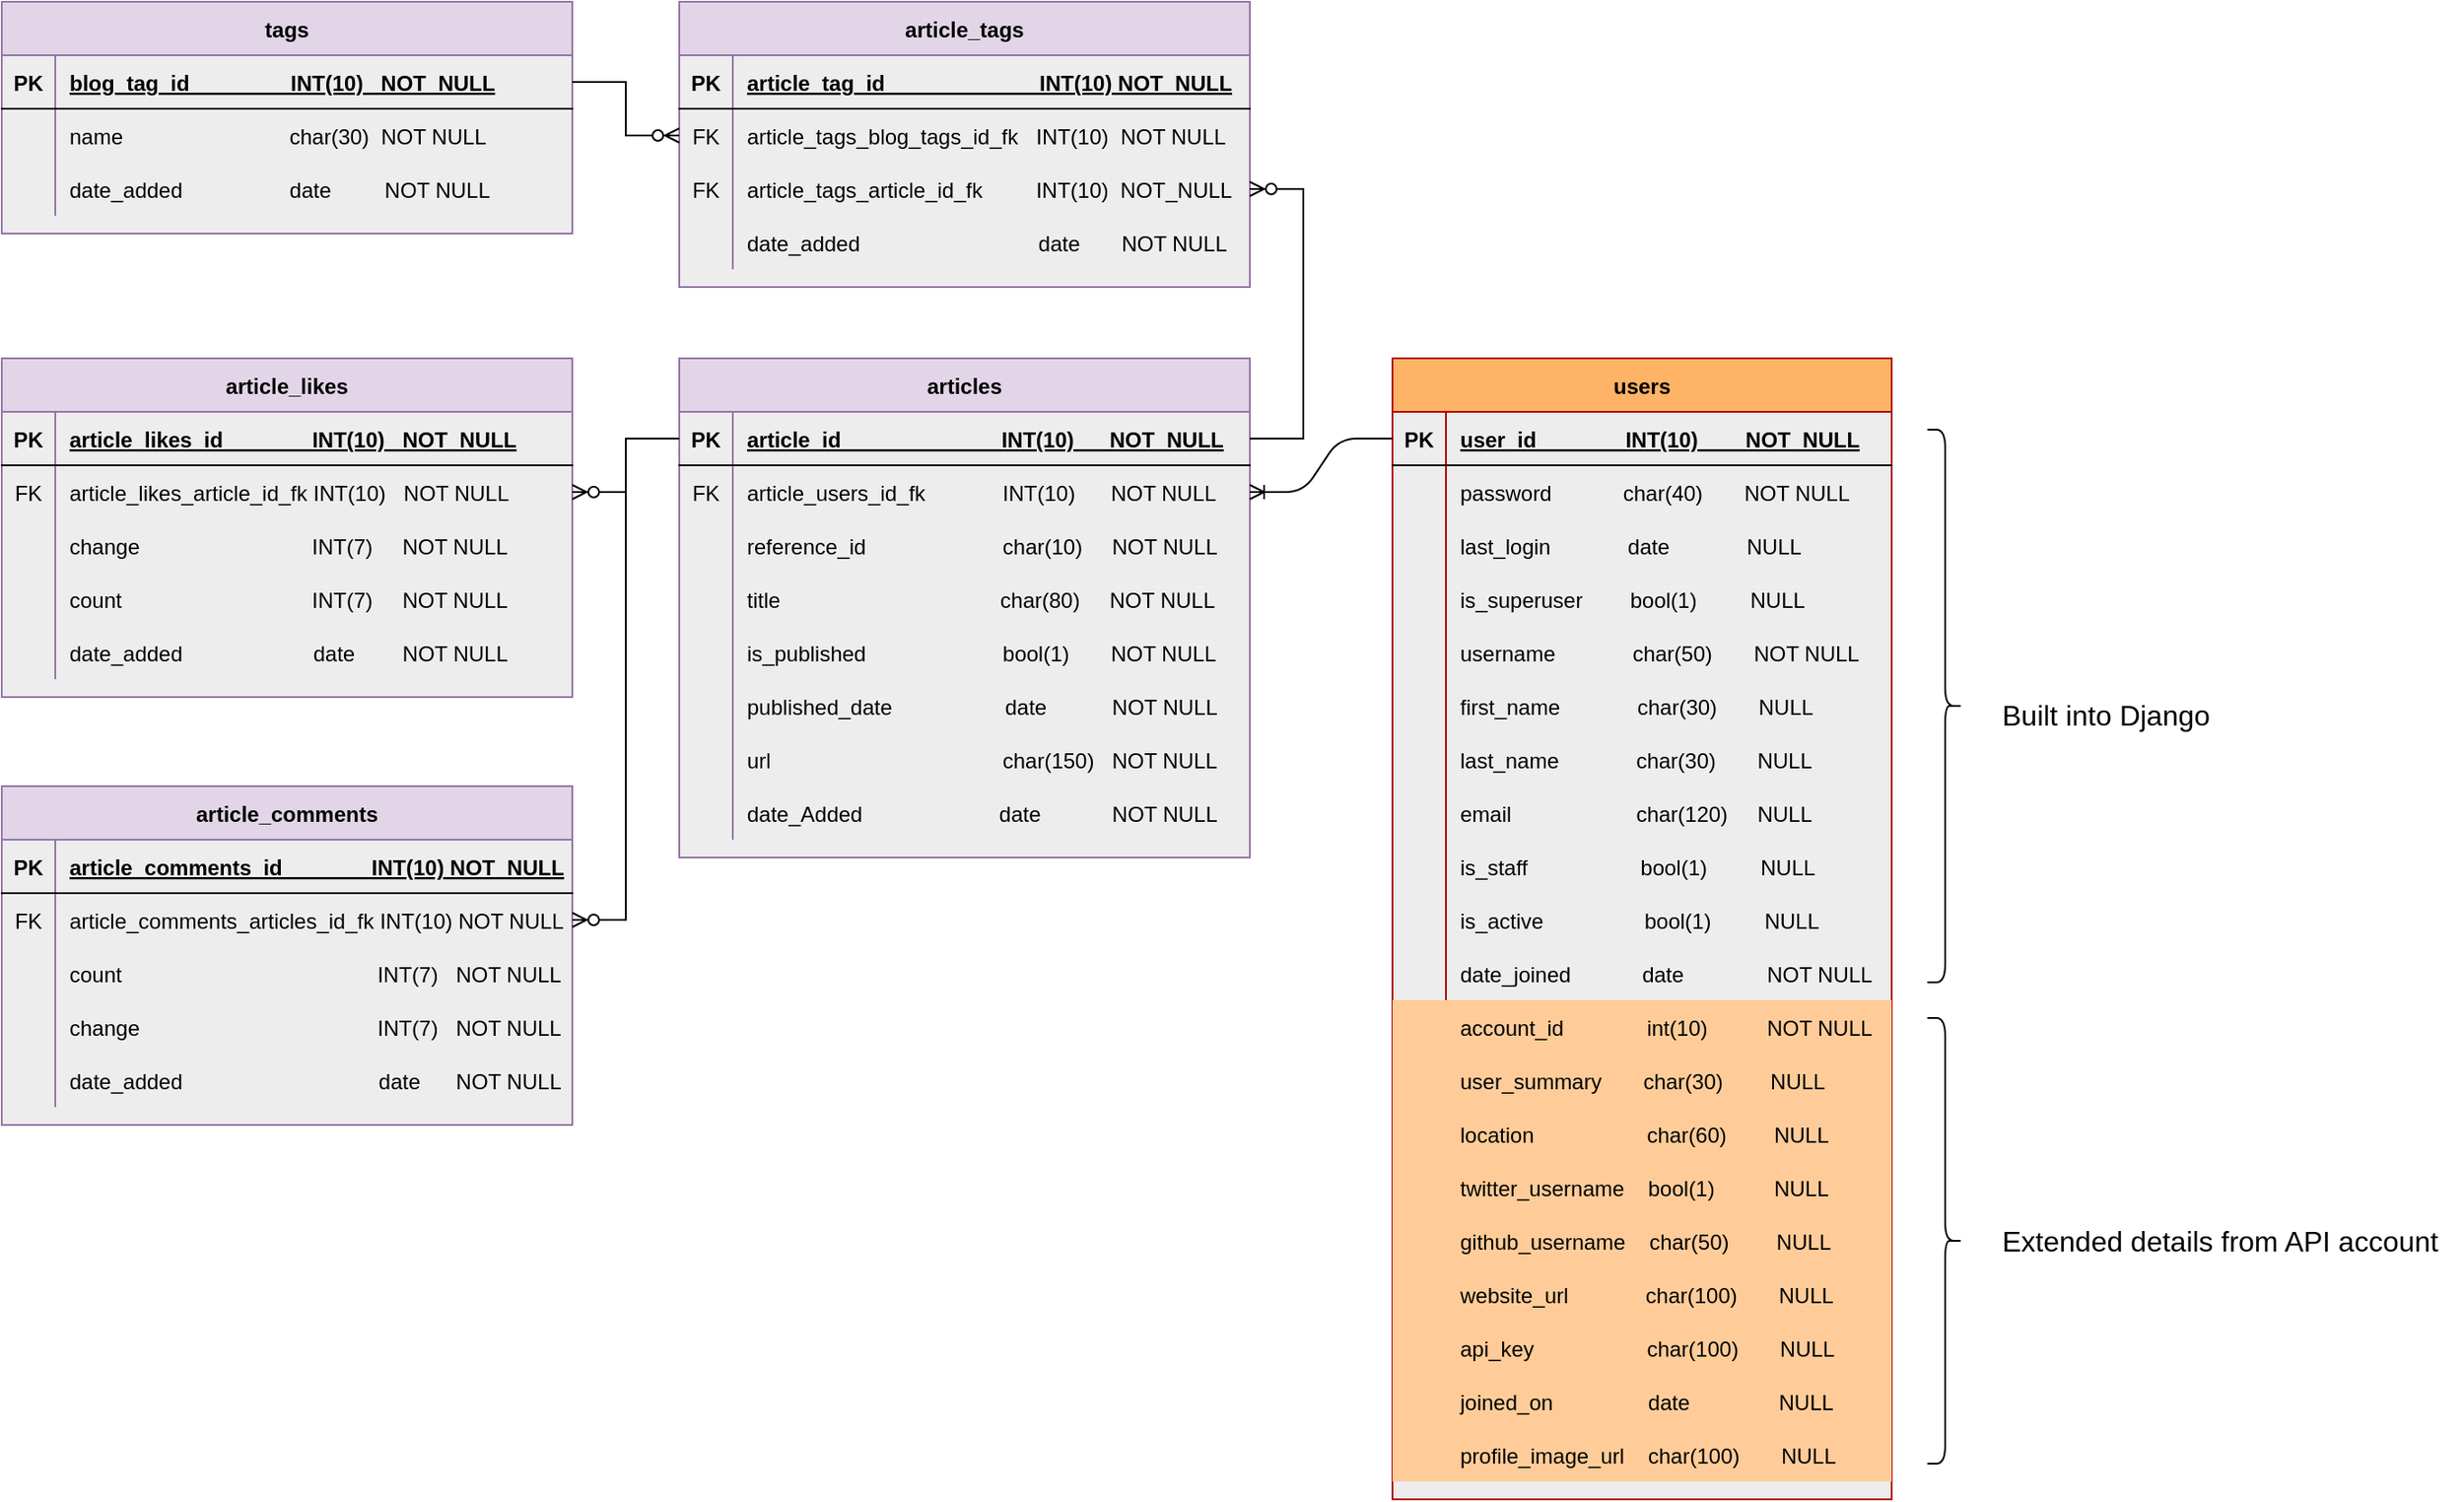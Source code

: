 <mxfile>
    <diagram id="R2lEEEUBdFMjLlhIrx00" name="Page-1">
        <mxGraphModel dx="865" dy="925" grid="1" gridSize="10" guides="1" tooltips="1" connect="1" arrows="1" fold="1" page="1" pageScale="1" pageWidth="1654" pageHeight="1169" math="0" shadow="0" extFonts="Permanent Marker^https://fonts.googleapis.com/css?family=Permanent+Marker">
            <root>
                <mxCell id="0"/>
                <mxCell id="1" parent="0"/>
                <mxCell id="Ue4qwnbdkl6kaEeWjxki-61" value="articles" style="shape=table;startSize=30;container=1;collapsible=1;childLayout=tableLayout;fixedRows=1;rowLines=0;fontStyle=1;align=center;resizeLast=1;fillColor=#e1d5e7;strokeColor=#9673a6;swimlaneFillColor=#EDEDED;fontColor=#000000;" parent="1" vertex="1">
                    <mxGeometry x="520" y="440" width="320" height="280" as="geometry"/>
                </mxCell>
                <mxCell id="Ue4qwnbdkl6kaEeWjxki-62" value="" style="shape=partialRectangle;collapsible=0;dropTarget=0;pointerEvents=0;fillColor=none;points=[[0,0.5],[1,0.5]];portConstraint=eastwest;top=0;left=0;right=0;bottom=1;fontColor=#000000;" parent="Ue4qwnbdkl6kaEeWjxki-61" vertex="1">
                    <mxGeometry y="30" width="320" height="30" as="geometry"/>
                </mxCell>
                <mxCell id="Ue4qwnbdkl6kaEeWjxki-63" value="PK" style="shape=partialRectangle;overflow=hidden;connectable=0;fillColor=none;top=0;left=0;bottom=0;right=0;fontStyle=1;fontColor=#000000;" parent="Ue4qwnbdkl6kaEeWjxki-62" vertex="1">
                    <mxGeometry width="30" height="30" as="geometry">
                        <mxRectangle width="30" height="30" as="alternateBounds"/>
                    </mxGeometry>
                </mxCell>
                <mxCell id="Ue4qwnbdkl6kaEeWjxki-64" value="article_id                           INT(10)      NOT_NULL" style="shape=partialRectangle;overflow=hidden;connectable=0;fillColor=none;top=0;left=0;bottom=0;right=0;align=left;spacingLeft=6;fontStyle=5;fontColor=#000000;" parent="Ue4qwnbdkl6kaEeWjxki-62" vertex="1">
                    <mxGeometry x="30" width="290" height="30" as="geometry">
                        <mxRectangle width="290" height="30" as="alternateBounds"/>
                    </mxGeometry>
                </mxCell>
                <mxCell id="Ue4qwnbdkl6kaEeWjxki-101" value="" style="shape=tableRow;horizontal=0;startSize=0;swimlaneHead=0;swimlaneBody=0;fillColor=none;collapsible=0;dropTarget=0;points=[[0,0.5],[1,0.5]];portConstraint=eastwest;top=0;left=0;right=0;bottom=0;fontColor=#000000;" parent="Ue4qwnbdkl6kaEeWjxki-61" vertex="1">
                    <mxGeometry y="60" width="320" height="30" as="geometry"/>
                </mxCell>
                <mxCell id="Ue4qwnbdkl6kaEeWjxki-102" value="FK" style="shape=partialRectangle;connectable=0;fillColor=none;top=0;left=0;bottom=0;right=0;editable=1;overflow=hidden;fontColor=#000000;" parent="Ue4qwnbdkl6kaEeWjxki-101" vertex="1">
                    <mxGeometry width="30" height="30" as="geometry">
                        <mxRectangle width="30" height="30" as="alternateBounds"/>
                    </mxGeometry>
                </mxCell>
                <mxCell id="Ue4qwnbdkl6kaEeWjxki-103" value="article_users_id_fk             INT(10)      NOT NULL" style="shape=partialRectangle;connectable=0;fillColor=none;top=0;left=0;bottom=0;right=0;align=left;spacingLeft=6;overflow=hidden;fontColor=#000000;" parent="Ue4qwnbdkl6kaEeWjxki-101" vertex="1">
                    <mxGeometry x="30" width="290" height="30" as="geometry">
                        <mxRectangle width="290" height="30" as="alternateBounds"/>
                    </mxGeometry>
                </mxCell>
                <mxCell id="Ue4qwnbdkl6kaEeWjxki-68" value="" style="shape=tableRow;horizontal=0;startSize=0;swimlaneHead=0;swimlaneBody=0;fillColor=none;collapsible=0;dropTarget=0;points=[[0,0.5],[1,0.5]];portConstraint=eastwest;top=0;left=0;right=0;bottom=0;fontColor=#000000;" parent="Ue4qwnbdkl6kaEeWjxki-61" vertex="1">
                    <mxGeometry y="90" width="320" height="30" as="geometry"/>
                </mxCell>
                <mxCell id="Ue4qwnbdkl6kaEeWjxki-69" value="" style="shape=partialRectangle;connectable=0;fillColor=none;top=0;left=0;bottom=0;right=0;fontStyle=0;overflow=hidden;fontColor=#000000;" parent="Ue4qwnbdkl6kaEeWjxki-68" vertex="1">
                    <mxGeometry width="30" height="30" as="geometry">
                        <mxRectangle width="30" height="30" as="alternateBounds"/>
                    </mxGeometry>
                </mxCell>
                <mxCell id="Ue4qwnbdkl6kaEeWjxki-70" value="reference_id                       char(10)     NOT NULL" style="shape=partialRectangle;connectable=0;fillColor=none;top=0;left=0;bottom=0;right=0;align=left;spacingLeft=6;fontStyle=0;overflow=hidden;fontColor=#000000;" parent="Ue4qwnbdkl6kaEeWjxki-68" vertex="1">
                    <mxGeometry x="30" width="290" height="30" as="geometry">
                        <mxRectangle width="290" height="30" as="alternateBounds"/>
                    </mxGeometry>
                </mxCell>
                <mxCell id="Ue4qwnbdkl6kaEeWjxki-71" value="" style="shape=tableRow;horizontal=0;startSize=0;swimlaneHead=0;swimlaneBody=0;fillColor=none;collapsible=0;dropTarget=0;points=[[0,0.5],[1,0.5]];portConstraint=eastwest;top=0;left=0;right=0;bottom=0;fontColor=#000000;" parent="Ue4qwnbdkl6kaEeWjxki-61" vertex="1">
                    <mxGeometry y="120" width="320" height="30" as="geometry"/>
                </mxCell>
                <mxCell id="Ue4qwnbdkl6kaEeWjxki-72" value="" style="shape=partialRectangle;connectable=0;fillColor=none;top=0;left=0;bottom=0;right=0;editable=1;overflow=hidden;fontColor=#000000;" parent="Ue4qwnbdkl6kaEeWjxki-71" vertex="1">
                    <mxGeometry width="30" height="30" as="geometry">
                        <mxRectangle width="30" height="30" as="alternateBounds"/>
                    </mxGeometry>
                </mxCell>
                <mxCell id="Ue4qwnbdkl6kaEeWjxki-73" value="title                                     char(80)     NOT NULL" style="shape=partialRectangle;connectable=0;fillColor=none;top=0;left=0;bottom=0;right=0;align=left;spacingLeft=6;overflow=hidden;fontColor=#000000;" parent="Ue4qwnbdkl6kaEeWjxki-71" vertex="1">
                    <mxGeometry x="30" width="290" height="30" as="geometry">
                        <mxRectangle width="290" height="30" as="alternateBounds"/>
                    </mxGeometry>
                </mxCell>
                <mxCell id="Ue4qwnbdkl6kaEeWjxki-74" value="" style="shape=tableRow;horizontal=0;startSize=0;swimlaneHead=0;swimlaneBody=0;fillColor=none;collapsible=0;dropTarget=0;points=[[0,0.5],[1,0.5]];portConstraint=eastwest;top=0;left=0;right=0;bottom=0;fontColor=#000000;" parent="Ue4qwnbdkl6kaEeWjxki-61" vertex="1">
                    <mxGeometry y="150" width="320" height="30" as="geometry"/>
                </mxCell>
                <mxCell id="Ue4qwnbdkl6kaEeWjxki-75" value="" style="shape=partialRectangle;connectable=0;fillColor=none;top=0;left=0;bottom=0;right=0;editable=1;overflow=hidden;fontColor=#000000;" parent="Ue4qwnbdkl6kaEeWjxki-74" vertex="1">
                    <mxGeometry width="30" height="30" as="geometry">
                        <mxRectangle width="30" height="30" as="alternateBounds"/>
                    </mxGeometry>
                </mxCell>
                <mxCell id="Ue4qwnbdkl6kaEeWjxki-76" value="is_published                       bool(1)       NOT NULL" style="shape=partialRectangle;connectable=0;fillColor=none;top=0;left=0;bottom=0;right=0;align=left;spacingLeft=6;overflow=hidden;fontColor=#000000;" parent="Ue4qwnbdkl6kaEeWjxki-74" vertex="1">
                    <mxGeometry x="30" width="290" height="30" as="geometry">
                        <mxRectangle width="290" height="30" as="alternateBounds"/>
                    </mxGeometry>
                </mxCell>
                <mxCell id="Ue4qwnbdkl6kaEeWjxki-77" value="" style="shape=tableRow;horizontal=0;startSize=0;swimlaneHead=0;swimlaneBody=0;fillColor=none;collapsible=0;dropTarget=0;points=[[0,0.5],[1,0.5]];portConstraint=eastwest;top=0;left=0;right=0;bottom=0;fontColor=#000000;" parent="Ue4qwnbdkl6kaEeWjxki-61" vertex="1">
                    <mxGeometry y="180" width="320" height="30" as="geometry"/>
                </mxCell>
                <mxCell id="Ue4qwnbdkl6kaEeWjxki-78" value="" style="shape=partialRectangle;connectable=0;fillColor=none;top=0;left=0;bottom=0;right=0;editable=1;overflow=hidden;fontColor=#000000;" parent="Ue4qwnbdkl6kaEeWjxki-77" vertex="1">
                    <mxGeometry width="30" height="30" as="geometry">
                        <mxRectangle width="30" height="30" as="alternateBounds"/>
                    </mxGeometry>
                </mxCell>
                <mxCell id="Ue4qwnbdkl6kaEeWjxki-79" value="published_date                   date           NOT NULL" style="shape=partialRectangle;connectable=0;fillColor=none;top=0;left=0;bottom=0;right=0;align=left;spacingLeft=6;overflow=hidden;fontColor=#000000;" parent="Ue4qwnbdkl6kaEeWjxki-77" vertex="1">
                    <mxGeometry x="30" width="290" height="30" as="geometry">
                        <mxRectangle width="290" height="30" as="alternateBounds"/>
                    </mxGeometry>
                </mxCell>
                <mxCell id="Ue4qwnbdkl6kaEeWjxki-80" value="" style="shape=tableRow;horizontal=0;startSize=0;swimlaneHead=0;swimlaneBody=0;fillColor=none;collapsible=0;dropTarget=0;points=[[0,0.5],[1,0.5]];portConstraint=eastwest;top=0;left=0;right=0;bottom=0;fontColor=#000000;" parent="Ue4qwnbdkl6kaEeWjxki-61" vertex="1">
                    <mxGeometry y="210" width="320" height="30" as="geometry"/>
                </mxCell>
                <mxCell id="Ue4qwnbdkl6kaEeWjxki-81" value="" style="shape=partialRectangle;connectable=0;fillColor=none;top=0;left=0;bottom=0;right=0;editable=1;overflow=hidden;fontColor=#000000;" parent="Ue4qwnbdkl6kaEeWjxki-80" vertex="1">
                    <mxGeometry width="30" height="30" as="geometry">
                        <mxRectangle width="30" height="30" as="alternateBounds"/>
                    </mxGeometry>
                </mxCell>
                <mxCell id="Ue4qwnbdkl6kaEeWjxki-82" value="url                                       char(150)   NOT NULL" style="shape=partialRectangle;connectable=0;fillColor=none;top=0;left=0;bottom=0;right=0;align=left;spacingLeft=6;overflow=hidden;fontColor=#000000;" parent="Ue4qwnbdkl6kaEeWjxki-80" vertex="1">
                    <mxGeometry x="30" width="290" height="30" as="geometry">
                        <mxRectangle width="290" height="30" as="alternateBounds"/>
                    </mxGeometry>
                </mxCell>
                <mxCell id="Ue4qwnbdkl6kaEeWjxki-98" value="" style="shape=tableRow;horizontal=0;startSize=0;swimlaneHead=0;swimlaneBody=0;fillColor=none;collapsible=0;dropTarget=0;points=[[0,0.5],[1,0.5]];portConstraint=eastwest;top=0;left=0;right=0;bottom=0;fontColor=#000000;" parent="Ue4qwnbdkl6kaEeWjxki-61" vertex="1">
                    <mxGeometry y="240" width="320" height="30" as="geometry"/>
                </mxCell>
                <mxCell id="Ue4qwnbdkl6kaEeWjxki-99" value="" style="shape=partialRectangle;connectable=0;fillColor=none;top=0;left=0;bottom=0;right=0;editable=1;overflow=hidden;fontColor=#000000;" parent="Ue4qwnbdkl6kaEeWjxki-98" vertex="1">
                    <mxGeometry width="30" height="30" as="geometry">
                        <mxRectangle width="30" height="30" as="alternateBounds"/>
                    </mxGeometry>
                </mxCell>
                <mxCell id="Ue4qwnbdkl6kaEeWjxki-100" value="date_Added                       date            NOT NULL" style="shape=partialRectangle;connectable=0;fillColor=none;top=0;left=0;bottom=0;right=0;align=left;spacingLeft=6;overflow=hidden;fontColor=#000000;" parent="Ue4qwnbdkl6kaEeWjxki-98" vertex="1">
                    <mxGeometry x="30" width="290" height="30" as="geometry">
                        <mxRectangle width="290" height="30" as="alternateBounds"/>
                    </mxGeometry>
                </mxCell>
                <mxCell id="Ue4qwnbdkl6kaEeWjxki-129" value="tags" style="shape=table;startSize=30;container=1;collapsible=1;childLayout=tableLayout;fixedRows=1;rowLines=0;fontStyle=1;align=center;resizeLast=1;fillColor=#e1d5e7;strokeColor=#9673a6;swimlaneFillColor=#EDEDED;fontColor=#000000;" parent="1" vertex="1">
                    <mxGeometry x="140" y="240" width="320" height="130" as="geometry"/>
                </mxCell>
                <mxCell id="Ue4qwnbdkl6kaEeWjxki-130" value="" style="shape=partialRectangle;collapsible=0;dropTarget=0;pointerEvents=0;fillColor=none;points=[[0,0.5],[1,0.5]];portConstraint=eastwest;top=0;left=0;right=0;bottom=1;fontColor=#000000;" parent="Ue4qwnbdkl6kaEeWjxki-129" vertex="1">
                    <mxGeometry y="30" width="320" height="30" as="geometry"/>
                </mxCell>
                <mxCell id="Ue4qwnbdkl6kaEeWjxki-131" value="PK" style="shape=partialRectangle;overflow=hidden;connectable=0;fillColor=none;top=0;left=0;bottom=0;right=0;fontStyle=1;fontColor=#000000;" parent="Ue4qwnbdkl6kaEeWjxki-130" vertex="1">
                    <mxGeometry width="30" height="30" as="geometry">
                        <mxRectangle width="30" height="30" as="alternateBounds"/>
                    </mxGeometry>
                </mxCell>
                <mxCell id="Ue4qwnbdkl6kaEeWjxki-132" value="blog_tag_id                 INT(10)   NOT_NULL" style="shape=partialRectangle;overflow=hidden;connectable=0;fillColor=none;top=0;left=0;bottom=0;right=0;align=left;spacingLeft=6;fontStyle=5;fontColor=#000000;" parent="Ue4qwnbdkl6kaEeWjxki-130" vertex="1">
                    <mxGeometry x="30" width="290" height="30" as="geometry">
                        <mxRectangle width="290" height="30" as="alternateBounds"/>
                    </mxGeometry>
                </mxCell>
                <mxCell id="Ue4qwnbdkl6kaEeWjxki-133" value="" style="shape=partialRectangle;collapsible=0;dropTarget=0;pointerEvents=0;fillColor=none;points=[[0,0.5],[1,0.5]];portConstraint=eastwest;top=0;left=0;right=0;bottom=0;fontColor=#000000;" parent="Ue4qwnbdkl6kaEeWjxki-129" vertex="1">
                    <mxGeometry y="60" width="320" height="30" as="geometry"/>
                </mxCell>
                <mxCell id="Ue4qwnbdkl6kaEeWjxki-134" value="" style="shape=partialRectangle;overflow=hidden;connectable=0;fillColor=none;top=0;left=0;bottom=0;right=0;fontColor=#000000;" parent="Ue4qwnbdkl6kaEeWjxki-133" vertex="1">
                    <mxGeometry width="30" height="30" as="geometry">
                        <mxRectangle width="30" height="30" as="alternateBounds"/>
                    </mxGeometry>
                </mxCell>
                <mxCell id="Ue4qwnbdkl6kaEeWjxki-135" value="name                            char(30)  NOT NULL" style="shape=partialRectangle;overflow=hidden;connectable=0;fillColor=none;top=0;left=0;bottom=0;right=0;align=left;spacingLeft=6;fontColor=#000000;" parent="Ue4qwnbdkl6kaEeWjxki-133" vertex="1">
                    <mxGeometry x="30" width="290" height="30" as="geometry">
                        <mxRectangle width="290" height="30" as="alternateBounds"/>
                    </mxGeometry>
                </mxCell>
                <mxCell id="Ue4qwnbdkl6kaEeWjxki-139" value="" style="shape=tableRow;horizontal=0;startSize=0;swimlaneHead=0;swimlaneBody=0;fillColor=none;collapsible=0;dropTarget=0;points=[[0,0.5],[1,0.5]];portConstraint=eastwest;top=0;left=0;right=0;bottom=0;fontColor=#000000;" parent="Ue4qwnbdkl6kaEeWjxki-129" vertex="1">
                    <mxGeometry y="90" width="320" height="30" as="geometry"/>
                </mxCell>
                <mxCell id="Ue4qwnbdkl6kaEeWjxki-140" value="" style="shape=partialRectangle;connectable=0;fillColor=none;top=0;left=0;bottom=0;right=0;editable=1;overflow=hidden;fontColor=#000000;" parent="Ue4qwnbdkl6kaEeWjxki-139" vertex="1">
                    <mxGeometry width="30" height="30" as="geometry">
                        <mxRectangle width="30" height="30" as="alternateBounds"/>
                    </mxGeometry>
                </mxCell>
                <mxCell id="Ue4qwnbdkl6kaEeWjxki-141" value="date_added                  date         NOT NULL" style="shape=partialRectangle;connectable=0;fillColor=none;top=0;left=0;bottom=0;right=0;align=left;spacingLeft=6;overflow=hidden;fontColor=#000000;" parent="Ue4qwnbdkl6kaEeWjxki-139" vertex="1">
                    <mxGeometry x="30" width="290" height="30" as="geometry">
                        <mxRectangle width="290" height="30" as="alternateBounds"/>
                    </mxGeometry>
                </mxCell>
                <mxCell id="Ue4qwnbdkl6kaEeWjxki-154" value="article_likes" style="shape=table;startSize=30;container=1;collapsible=1;childLayout=tableLayout;fixedRows=1;rowLines=0;fontStyle=1;align=center;resizeLast=1;fillColor=#e1d5e7;strokeColor=#9673a6;swimlaneFillColor=#EDEDED;fontColor=#000000;" parent="1" vertex="1">
                    <mxGeometry x="140" y="440" width="320" height="190" as="geometry">
                        <mxRectangle x="80" y="480" width="110" height="30" as="alternateBounds"/>
                    </mxGeometry>
                </mxCell>
                <mxCell id="Ue4qwnbdkl6kaEeWjxki-155" value="" style="shape=partialRectangle;collapsible=0;dropTarget=0;pointerEvents=0;fillColor=none;points=[[0,0.5],[1,0.5]];portConstraint=eastwest;top=0;left=0;right=0;bottom=1;fontColor=#000000;" parent="Ue4qwnbdkl6kaEeWjxki-154" vertex="1">
                    <mxGeometry y="30" width="320" height="30" as="geometry"/>
                </mxCell>
                <mxCell id="Ue4qwnbdkl6kaEeWjxki-156" value="PK" style="shape=partialRectangle;overflow=hidden;connectable=0;fillColor=none;top=0;left=0;bottom=0;right=0;fontStyle=1;fontColor=#000000;" parent="Ue4qwnbdkl6kaEeWjxki-155" vertex="1">
                    <mxGeometry width="30" height="30" as="geometry">
                        <mxRectangle width="30" height="30" as="alternateBounds"/>
                    </mxGeometry>
                </mxCell>
                <mxCell id="Ue4qwnbdkl6kaEeWjxki-157" value="article_likes_id               INT(10)   NOT_NULL" style="shape=partialRectangle;overflow=hidden;connectable=0;fillColor=none;top=0;left=0;bottom=0;right=0;align=left;spacingLeft=6;fontStyle=5;fontColor=#000000;" parent="Ue4qwnbdkl6kaEeWjxki-155" vertex="1">
                    <mxGeometry x="30" width="290" height="30" as="geometry">
                        <mxRectangle width="290" height="30" as="alternateBounds"/>
                    </mxGeometry>
                </mxCell>
                <mxCell id="Ue4qwnbdkl6kaEeWjxki-158" value="" style="shape=partialRectangle;collapsible=0;dropTarget=0;pointerEvents=0;fillColor=none;points=[[0,0.5],[1,0.5]];portConstraint=eastwest;top=0;left=0;right=0;bottom=0;fontColor=#000000;" parent="Ue4qwnbdkl6kaEeWjxki-154" vertex="1">
                    <mxGeometry y="60" width="320" height="30" as="geometry"/>
                </mxCell>
                <mxCell id="Ue4qwnbdkl6kaEeWjxki-159" value="FK" style="shape=partialRectangle;overflow=hidden;connectable=0;fillColor=none;top=0;left=0;bottom=0;right=0;fontColor=#000000;" parent="Ue4qwnbdkl6kaEeWjxki-158" vertex="1">
                    <mxGeometry width="30" height="30" as="geometry">
                        <mxRectangle width="30" height="30" as="alternateBounds"/>
                    </mxGeometry>
                </mxCell>
                <mxCell id="Ue4qwnbdkl6kaEeWjxki-160" value="article_likes_article_id_fk INT(10)   NOT NULL" style="shape=partialRectangle;overflow=hidden;connectable=0;fillColor=none;top=0;left=0;bottom=0;right=0;align=left;spacingLeft=6;fontColor=#000000;" parent="Ue4qwnbdkl6kaEeWjxki-158" vertex="1">
                    <mxGeometry x="30" width="290" height="30" as="geometry">
                        <mxRectangle width="290" height="30" as="alternateBounds"/>
                    </mxGeometry>
                </mxCell>
                <mxCell id="Ue4qwnbdkl6kaEeWjxki-164" value="" style="shape=tableRow;horizontal=0;startSize=0;swimlaneHead=0;swimlaneBody=0;fillColor=none;collapsible=0;dropTarget=0;points=[[0,0.5],[1,0.5]];portConstraint=eastwest;top=0;left=0;right=0;bottom=0;fontColor=#000000;" parent="Ue4qwnbdkl6kaEeWjxki-154" vertex="1">
                    <mxGeometry y="90" width="320" height="30" as="geometry"/>
                </mxCell>
                <mxCell id="Ue4qwnbdkl6kaEeWjxki-165" value="" style="shape=partialRectangle;connectable=0;fillColor=none;top=0;left=0;bottom=0;right=0;editable=1;overflow=hidden;fontColor=#000000;" parent="Ue4qwnbdkl6kaEeWjxki-164" vertex="1">
                    <mxGeometry width="30" height="30" as="geometry">
                        <mxRectangle width="30" height="30" as="alternateBounds"/>
                    </mxGeometry>
                </mxCell>
                <mxCell id="Ue4qwnbdkl6kaEeWjxki-166" value="change                             INT(7)     NOT NULL" style="shape=partialRectangle;connectable=0;fillColor=none;top=0;left=0;bottom=0;right=0;align=left;spacingLeft=6;overflow=hidden;fontColor=#000000;" parent="Ue4qwnbdkl6kaEeWjxki-164" vertex="1">
                    <mxGeometry x="30" width="290" height="30" as="geometry">
                        <mxRectangle width="290" height="30" as="alternateBounds"/>
                    </mxGeometry>
                </mxCell>
                <mxCell id="12" value="" style="shape=tableRow;horizontal=0;startSize=0;swimlaneHead=0;swimlaneBody=0;fillColor=none;collapsible=0;dropTarget=0;points=[[0,0.5],[1,0.5]];portConstraint=eastwest;top=0;left=0;right=0;bottom=0;fontColor=#000000;" parent="Ue4qwnbdkl6kaEeWjxki-154" vertex="1">
                    <mxGeometry y="120" width="320" height="30" as="geometry"/>
                </mxCell>
                <mxCell id="13" value="" style="shape=partialRectangle;connectable=0;fillColor=none;top=0;left=0;bottom=0;right=0;editable=1;overflow=hidden;fontColor=#000000;" parent="12" vertex="1">
                    <mxGeometry width="30" height="30" as="geometry">
                        <mxRectangle width="30" height="30" as="alternateBounds"/>
                    </mxGeometry>
                </mxCell>
                <mxCell id="14" value="count                                INT(7)     NOT NULL" style="shape=partialRectangle;connectable=0;fillColor=none;top=0;left=0;bottom=0;right=0;align=left;spacingLeft=6;overflow=hidden;fontColor=#000000;" parent="12" vertex="1">
                    <mxGeometry x="30" width="290" height="30" as="geometry">
                        <mxRectangle width="290" height="30" as="alternateBounds"/>
                    </mxGeometry>
                </mxCell>
                <mxCell id="Ue4qwnbdkl6kaEeWjxki-161" value="" style="shape=tableRow;horizontal=0;startSize=0;swimlaneHead=0;swimlaneBody=0;fillColor=none;collapsible=0;dropTarget=0;points=[[0,0.5],[1,0.5]];portConstraint=eastwest;top=0;left=0;right=0;bottom=0;fontColor=#000000;" parent="Ue4qwnbdkl6kaEeWjxki-154" vertex="1">
                    <mxGeometry y="150" width="320" height="30" as="geometry"/>
                </mxCell>
                <mxCell id="Ue4qwnbdkl6kaEeWjxki-162" value="" style="shape=partialRectangle;connectable=0;fillColor=none;top=0;left=0;bottom=0;right=0;editable=1;overflow=hidden;fontColor=#000000;" parent="Ue4qwnbdkl6kaEeWjxki-161" vertex="1">
                    <mxGeometry width="30" height="30" as="geometry">
                        <mxRectangle width="30" height="30" as="alternateBounds"/>
                    </mxGeometry>
                </mxCell>
                <mxCell id="Ue4qwnbdkl6kaEeWjxki-163" value="date_added                      date        NOT NULL" style="shape=partialRectangle;connectable=0;fillColor=none;top=0;left=0;bottom=0;right=0;align=left;spacingLeft=6;overflow=hidden;fontColor=#000000;" parent="Ue4qwnbdkl6kaEeWjxki-161" vertex="1">
                    <mxGeometry x="30" width="290" height="30" as="geometry">
                        <mxRectangle width="290" height="30" as="alternateBounds"/>
                    </mxGeometry>
                </mxCell>
                <mxCell id="Ue4qwnbdkl6kaEeWjxki-167" value="article_comments" style="shape=table;startSize=30;container=1;collapsible=1;childLayout=tableLayout;fixedRows=1;rowLines=0;fontStyle=1;align=center;resizeLast=1;fillColor=#e1d5e7;strokeColor=#9673a6;swimlaneFillColor=#EDEDED;fontColor=#000000;" parent="1" vertex="1">
                    <mxGeometry x="140" y="680" width="320" height="190" as="geometry"/>
                </mxCell>
                <mxCell id="Ue4qwnbdkl6kaEeWjxki-168" value="" style="shape=partialRectangle;collapsible=0;dropTarget=0;pointerEvents=0;fillColor=none;points=[[0,0.5],[1,0.5]];portConstraint=eastwest;top=0;left=0;right=0;bottom=1;fontColor=#000000;" parent="Ue4qwnbdkl6kaEeWjxki-167" vertex="1">
                    <mxGeometry y="30" width="320" height="30" as="geometry"/>
                </mxCell>
                <mxCell id="Ue4qwnbdkl6kaEeWjxki-169" value="PK" style="shape=partialRectangle;overflow=hidden;connectable=0;fillColor=none;top=0;left=0;bottom=0;right=0;fontStyle=1;fontColor=#000000;" parent="Ue4qwnbdkl6kaEeWjxki-168" vertex="1">
                    <mxGeometry width="30" height="30" as="geometry">
                        <mxRectangle width="30" height="30" as="alternateBounds"/>
                    </mxGeometry>
                </mxCell>
                <mxCell id="Ue4qwnbdkl6kaEeWjxki-170" value="article_comments_id               INT(10) NOT_NULL" style="shape=partialRectangle;overflow=hidden;connectable=0;fillColor=none;top=0;left=0;bottom=0;right=0;align=left;spacingLeft=6;fontStyle=5;fontColor=#000000;" parent="Ue4qwnbdkl6kaEeWjxki-168" vertex="1">
                    <mxGeometry x="30" width="290" height="30" as="geometry">
                        <mxRectangle width="290" height="30" as="alternateBounds"/>
                    </mxGeometry>
                </mxCell>
                <mxCell id="Ue4qwnbdkl6kaEeWjxki-171" value="" style="shape=partialRectangle;collapsible=0;dropTarget=0;pointerEvents=0;fillColor=none;points=[[0,0.5],[1,0.5]];portConstraint=eastwest;top=0;left=0;right=0;bottom=0;fontColor=#000000;" parent="Ue4qwnbdkl6kaEeWjxki-167" vertex="1">
                    <mxGeometry y="60" width="320" height="30" as="geometry"/>
                </mxCell>
                <mxCell id="Ue4qwnbdkl6kaEeWjxki-172" value="FK" style="shape=partialRectangle;overflow=hidden;connectable=0;fillColor=none;top=0;left=0;bottom=0;right=0;fontColor=#000000;" parent="Ue4qwnbdkl6kaEeWjxki-171" vertex="1">
                    <mxGeometry width="30" height="30" as="geometry">
                        <mxRectangle width="30" height="30" as="alternateBounds"/>
                    </mxGeometry>
                </mxCell>
                <mxCell id="Ue4qwnbdkl6kaEeWjxki-173" value="article_comments_articles_id_fk INT(10) NOT NULL" style="shape=partialRectangle;overflow=hidden;connectable=0;fillColor=none;top=0;left=0;bottom=0;right=0;align=left;spacingLeft=6;fontColor=#000000;" parent="Ue4qwnbdkl6kaEeWjxki-171" vertex="1">
                    <mxGeometry x="30" width="290" height="30" as="geometry">
                        <mxRectangle width="290" height="30" as="alternateBounds"/>
                    </mxGeometry>
                </mxCell>
                <mxCell id="Ue4qwnbdkl6kaEeWjxki-174" value="" style="shape=tableRow;horizontal=0;startSize=0;swimlaneHead=0;swimlaneBody=0;fillColor=none;collapsible=0;dropTarget=0;points=[[0,0.5],[1,0.5]];portConstraint=eastwest;top=0;left=0;right=0;bottom=0;fontColor=#000000;" parent="Ue4qwnbdkl6kaEeWjxki-167" vertex="1">
                    <mxGeometry y="90" width="320" height="30" as="geometry"/>
                </mxCell>
                <mxCell id="Ue4qwnbdkl6kaEeWjxki-175" value="" style="shape=partialRectangle;connectable=0;fillColor=none;top=0;left=0;bottom=0;right=0;editable=1;overflow=hidden;fontColor=#000000;" parent="Ue4qwnbdkl6kaEeWjxki-174" vertex="1">
                    <mxGeometry width="30" height="30" as="geometry">
                        <mxRectangle width="30" height="30" as="alternateBounds"/>
                    </mxGeometry>
                </mxCell>
                <mxCell id="Ue4qwnbdkl6kaEeWjxki-176" value="count                                           INT(7)   NOT NULL" style="shape=partialRectangle;connectable=0;fillColor=none;top=0;left=0;bottom=0;right=0;align=left;spacingLeft=6;overflow=hidden;fontColor=#000000;" parent="Ue4qwnbdkl6kaEeWjxki-174" vertex="1">
                    <mxGeometry x="30" width="290" height="30" as="geometry">
                        <mxRectangle width="290" height="30" as="alternateBounds"/>
                    </mxGeometry>
                </mxCell>
                <mxCell id="9" value="" style="shape=tableRow;horizontal=0;startSize=0;swimlaneHead=0;swimlaneBody=0;fillColor=none;collapsible=0;dropTarget=0;points=[[0,0.5],[1,0.5]];portConstraint=eastwest;top=0;left=0;right=0;bottom=0;fontColor=#000000;" parent="Ue4qwnbdkl6kaEeWjxki-167" vertex="1">
                    <mxGeometry y="120" width="320" height="30" as="geometry"/>
                </mxCell>
                <mxCell id="10" value="" style="shape=partialRectangle;connectable=0;fillColor=none;top=0;left=0;bottom=0;right=0;editable=1;overflow=hidden;fontColor=#000000;" parent="9" vertex="1">
                    <mxGeometry width="30" height="30" as="geometry">
                        <mxRectangle width="30" height="30" as="alternateBounds"/>
                    </mxGeometry>
                </mxCell>
                <mxCell id="11" value="change                                        INT(7)   NOT NULL" style="shape=partialRectangle;connectable=0;fillColor=none;top=0;left=0;bottom=0;right=0;align=left;spacingLeft=6;overflow=hidden;fontColor=#000000;" parent="9" vertex="1">
                    <mxGeometry x="30" width="290" height="30" as="geometry">
                        <mxRectangle width="290" height="30" as="alternateBounds"/>
                    </mxGeometry>
                </mxCell>
                <mxCell id="Ue4qwnbdkl6kaEeWjxki-177" value="" style="shape=tableRow;horizontal=0;startSize=0;swimlaneHead=0;swimlaneBody=0;fillColor=none;collapsible=0;dropTarget=0;points=[[0,0.5],[1,0.5]];portConstraint=eastwest;top=0;left=0;right=0;bottom=0;fontColor=#000000;" parent="Ue4qwnbdkl6kaEeWjxki-167" vertex="1">
                    <mxGeometry y="150" width="320" height="30" as="geometry"/>
                </mxCell>
                <mxCell id="Ue4qwnbdkl6kaEeWjxki-178" value="" style="shape=partialRectangle;connectable=0;fillColor=none;top=0;left=0;bottom=0;right=0;editable=1;overflow=hidden;fontColor=#000000;" parent="Ue4qwnbdkl6kaEeWjxki-177" vertex="1">
                    <mxGeometry width="30" height="30" as="geometry">
                        <mxRectangle width="30" height="30" as="alternateBounds"/>
                    </mxGeometry>
                </mxCell>
                <mxCell id="Ue4qwnbdkl6kaEeWjxki-179" value="date_added                                 date      NOT NULL" style="shape=partialRectangle;connectable=0;fillColor=none;top=0;left=0;bottom=0;right=0;align=left;spacingLeft=6;overflow=hidden;fontColor=#000000;" parent="Ue4qwnbdkl6kaEeWjxki-177" vertex="1">
                    <mxGeometry x="30" width="290" height="30" as="geometry">
                        <mxRectangle width="290" height="30" as="alternateBounds"/>
                    </mxGeometry>
                </mxCell>
                <mxCell id="Ue4qwnbdkl6kaEeWjxki-180" value="" style="edgeStyle=entityRelationEdgeStyle;fontSize=12;html=1;endArrow=ERzeroToMany;endFill=1;rounded=0;exitX=0;exitY=0.5;exitDx=0;exitDy=0;fontColor=#000000;" parent="1" source="Ue4qwnbdkl6kaEeWjxki-62" target="Ue4qwnbdkl6kaEeWjxki-171" edge="1">
                    <mxGeometry width="100" height="100" relative="1" as="geometry">
                        <mxPoint x="240" y="270" as="sourcePoint"/>
                        <mxPoint x="450" y="720" as="targetPoint"/>
                    </mxGeometry>
                </mxCell>
                <mxCell id="Ue4qwnbdkl6kaEeWjxki-181" value="" style="edgeStyle=entityRelationEdgeStyle;fontSize=12;html=1;endArrow=ERzeroToMany;endFill=1;rounded=0;exitX=0;exitY=0.5;exitDx=0;exitDy=0;entryX=1;entryY=0.5;entryDx=0;entryDy=0;fontColor=#000000;" parent="1" source="Ue4qwnbdkl6kaEeWjxki-62" target="Ue4qwnbdkl6kaEeWjxki-158" edge="1">
                    <mxGeometry width="100" height="100" relative="1" as="geometry">
                        <mxPoint x="250" y="280" as="sourcePoint"/>
                        <mxPoint x="130" y="340" as="targetPoint"/>
                    </mxGeometry>
                </mxCell>
                <mxCell id="NFCvE1fknbPo1YWBWvJd-1" value="article_tags" style="shape=table;startSize=30;container=1;collapsible=1;childLayout=tableLayout;fixedRows=1;rowLines=0;fontStyle=1;align=center;resizeLast=1;fillColor=#e1d5e7;strokeColor=#9673a6;swimlaneFillColor=#EDEDED;fontColor=#000000;" parent="1" vertex="1">
                    <mxGeometry x="520" y="240" width="320" height="160" as="geometry"/>
                </mxCell>
                <mxCell id="NFCvE1fknbPo1YWBWvJd-2" value="" style="shape=partialRectangle;collapsible=0;dropTarget=0;pointerEvents=0;fillColor=none;points=[[0,0.5],[1,0.5]];portConstraint=eastwest;top=0;left=0;right=0;bottom=1;fontColor=#000000;" parent="NFCvE1fknbPo1YWBWvJd-1" vertex="1">
                    <mxGeometry y="30" width="320" height="30" as="geometry"/>
                </mxCell>
                <mxCell id="NFCvE1fknbPo1YWBWvJd-3" value="PK" style="shape=partialRectangle;overflow=hidden;connectable=0;fillColor=none;top=0;left=0;bottom=0;right=0;fontStyle=1;fontColor=#000000;" parent="NFCvE1fknbPo1YWBWvJd-2" vertex="1">
                    <mxGeometry width="30" height="30" as="geometry">
                        <mxRectangle width="30" height="30" as="alternateBounds"/>
                    </mxGeometry>
                </mxCell>
                <mxCell id="NFCvE1fknbPo1YWBWvJd-4" value="article_tag_id                          INT(10) NOT_NULL" style="shape=partialRectangle;overflow=hidden;connectable=0;fillColor=none;top=0;left=0;bottom=0;right=0;align=left;spacingLeft=6;fontStyle=5;fontColor=#000000;" parent="NFCvE1fknbPo1YWBWvJd-2" vertex="1">
                    <mxGeometry x="30" width="290" height="30" as="geometry">
                        <mxRectangle width="290" height="30" as="alternateBounds"/>
                    </mxGeometry>
                </mxCell>
                <mxCell id="NFCvE1fknbPo1YWBWvJd-5" value="" style="shape=partialRectangle;collapsible=0;dropTarget=0;pointerEvents=0;fillColor=none;points=[[0,0.5],[1,0.5]];portConstraint=eastwest;top=0;left=0;right=0;bottom=0;fontColor=#000000;" parent="NFCvE1fknbPo1YWBWvJd-1" vertex="1">
                    <mxGeometry y="60" width="320" height="30" as="geometry"/>
                </mxCell>
                <mxCell id="NFCvE1fknbPo1YWBWvJd-6" value="FK" style="shape=partialRectangle;overflow=hidden;connectable=0;fillColor=none;top=0;left=0;bottom=0;right=0;fontColor=#000000;" parent="NFCvE1fknbPo1YWBWvJd-5" vertex="1">
                    <mxGeometry width="30" height="30" as="geometry">
                        <mxRectangle width="30" height="30" as="alternateBounds"/>
                    </mxGeometry>
                </mxCell>
                <mxCell id="NFCvE1fknbPo1YWBWvJd-7" value="article_tags_blog_tags_id_fk   INT(10)  NOT NULL" style="shape=partialRectangle;overflow=hidden;connectable=0;fillColor=none;top=0;left=0;bottom=0;right=0;align=left;spacingLeft=6;fontColor=#000000;" parent="NFCvE1fknbPo1YWBWvJd-5" vertex="1">
                    <mxGeometry x="30" width="290" height="30" as="geometry">
                        <mxRectangle width="290" height="30" as="alternateBounds"/>
                    </mxGeometry>
                </mxCell>
                <mxCell id="NFCvE1fknbPo1YWBWvJd-11" value="" style="shape=tableRow;horizontal=0;startSize=0;swimlaneHead=0;swimlaneBody=0;fillColor=none;collapsible=0;dropTarget=0;points=[[0,0.5],[1,0.5]];portConstraint=eastwest;top=0;left=0;right=0;bottom=0;fontColor=#000000;" parent="NFCvE1fknbPo1YWBWvJd-1" vertex="1">
                    <mxGeometry y="90" width="320" height="30" as="geometry"/>
                </mxCell>
                <mxCell id="NFCvE1fknbPo1YWBWvJd-12" value="FK" style="shape=partialRectangle;connectable=0;fillColor=none;top=0;left=0;bottom=0;right=0;fontStyle=0;overflow=hidden;fontColor=#000000;" parent="NFCvE1fknbPo1YWBWvJd-11" vertex="1">
                    <mxGeometry width="30" height="30" as="geometry">
                        <mxRectangle width="30" height="30" as="alternateBounds"/>
                    </mxGeometry>
                </mxCell>
                <mxCell id="NFCvE1fknbPo1YWBWvJd-13" value="article_tags_article_id_fk         INT(10)  NOT_NULL" style="shape=partialRectangle;connectable=0;fillColor=none;top=0;left=0;bottom=0;right=0;align=left;spacingLeft=6;fontStyle=0;overflow=hidden;fontColor=#000000;" parent="NFCvE1fknbPo1YWBWvJd-11" vertex="1">
                    <mxGeometry x="30" width="290" height="30" as="geometry">
                        <mxRectangle width="290" height="30" as="alternateBounds"/>
                    </mxGeometry>
                </mxCell>
                <mxCell id="NFCvE1fknbPo1YWBWvJd-8" value="" style="shape=tableRow;horizontal=0;startSize=0;swimlaneHead=0;swimlaneBody=0;fillColor=none;collapsible=0;dropTarget=0;points=[[0,0.5],[1,0.5]];portConstraint=eastwest;top=0;left=0;right=0;bottom=0;fontColor=#000000;" parent="NFCvE1fknbPo1YWBWvJd-1" vertex="1">
                    <mxGeometry y="120" width="320" height="30" as="geometry"/>
                </mxCell>
                <mxCell id="NFCvE1fknbPo1YWBWvJd-9" value="" style="shape=partialRectangle;connectable=0;fillColor=none;top=0;left=0;bottom=0;right=0;editable=1;overflow=hidden;fontColor=#000000;" parent="NFCvE1fknbPo1YWBWvJd-8" vertex="1">
                    <mxGeometry width="30" height="30" as="geometry">
                        <mxRectangle width="30" height="30" as="alternateBounds"/>
                    </mxGeometry>
                </mxCell>
                <mxCell id="NFCvE1fknbPo1YWBWvJd-10" value="date_added                              date       NOT NULL" style="shape=partialRectangle;connectable=0;fillColor=none;top=0;left=0;bottom=0;right=0;align=left;spacingLeft=6;overflow=hidden;fontColor=#000000;" parent="NFCvE1fknbPo1YWBWvJd-8" vertex="1">
                    <mxGeometry x="30" width="290" height="30" as="geometry">
                        <mxRectangle width="290" height="30" as="alternateBounds"/>
                    </mxGeometry>
                </mxCell>
                <mxCell id="NFCvE1fknbPo1YWBWvJd-14" value="" style="edgeStyle=entityRelationEdgeStyle;fontSize=12;html=1;endArrow=ERzeroToMany;endFill=1;rounded=0;exitX=1;exitY=0.5;exitDx=0;exitDy=0;entryX=1;entryY=0.5;entryDx=0;entryDy=0;fontColor=#000000;" parent="1" source="Ue4qwnbdkl6kaEeWjxki-62" target="NFCvE1fknbPo1YWBWvJd-11" edge="1">
                    <mxGeometry width="100" height="100" relative="1" as="geometry">
                        <mxPoint x="480" y="490" as="sourcePoint"/>
                        <mxPoint x="480" y="340" as="targetPoint"/>
                    </mxGeometry>
                </mxCell>
                <mxCell id="NFCvE1fknbPo1YWBWvJd-15" value="" style="edgeStyle=entityRelationEdgeStyle;fontSize=12;html=1;endArrow=ERzeroToMany;endFill=1;rounded=0;exitX=1;exitY=0.5;exitDx=0;exitDy=0;entryX=0;entryY=0.5;entryDx=0;entryDy=0;fontColor=#000000;" parent="1" source="Ue4qwnbdkl6kaEeWjxki-130" target="NFCvE1fknbPo1YWBWvJd-5" edge="1">
                    <mxGeometry width="100" height="100" relative="1" as="geometry">
                        <mxPoint x="490" y="130" as="sourcePoint"/>
                        <mxPoint x="370" y="190" as="targetPoint"/>
                    </mxGeometry>
                </mxCell>
                <mxCell id="07pepwuBP1V19kjuMHWJ-1" value="users" style="shape=table;startSize=30;container=1;collapsible=1;childLayout=tableLayout;fixedRows=1;rowLines=0;fontStyle=1;align=center;resizeLast=1;fillColor=#FFB366;strokeColor=#B20000;swimlaneFillColor=#EDEDED;fontColor=#000000;" parent="1" vertex="1">
                    <mxGeometry x="920" y="440" width="280" height="640" as="geometry"/>
                </mxCell>
                <mxCell id="07pepwuBP1V19kjuMHWJ-2" value="" style="shape=partialRectangle;collapsible=0;dropTarget=0;pointerEvents=0;fillColor=none;points=[[0,0.5],[1,0.5]];portConstraint=eastwest;top=0;left=0;right=0;bottom=1;fontColor=#000000;" parent="07pepwuBP1V19kjuMHWJ-1" vertex="1">
                    <mxGeometry y="30" width="280" height="30" as="geometry"/>
                </mxCell>
                <mxCell id="07pepwuBP1V19kjuMHWJ-3" value="PK" style="shape=partialRectangle;overflow=hidden;connectable=0;fillColor=none;top=0;left=0;bottom=0;right=0;fontStyle=1;fontColor=#000000;" parent="07pepwuBP1V19kjuMHWJ-2" vertex="1">
                    <mxGeometry width="30" height="30" as="geometry">
                        <mxRectangle width="30" height="30" as="alternateBounds"/>
                    </mxGeometry>
                </mxCell>
                <mxCell id="07pepwuBP1V19kjuMHWJ-4" value="user_id               INT(10)        NOT_NULL" style="shape=partialRectangle;overflow=hidden;connectable=0;fillColor=none;top=0;left=0;bottom=0;right=0;align=left;spacingLeft=6;fontStyle=5;fontColor=#000000;" parent="07pepwuBP1V19kjuMHWJ-2" vertex="1">
                    <mxGeometry x="30" width="250" height="30" as="geometry">
                        <mxRectangle width="250" height="30" as="alternateBounds"/>
                    </mxGeometry>
                </mxCell>
                <mxCell id="07pepwuBP1V19kjuMHWJ-14" value="" style="shape=tableRow;horizontal=0;startSize=0;swimlaneHead=0;swimlaneBody=0;fillColor=none;collapsible=0;dropTarget=0;points=[[0,0.5],[1,0.5]];portConstraint=eastwest;top=0;left=0;right=0;bottom=0;fontColor=#000000;" parent="07pepwuBP1V19kjuMHWJ-1" vertex="1">
                    <mxGeometry y="60" width="280" height="30" as="geometry"/>
                </mxCell>
                <mxCell id="07pepwuBP1V19kjuMHWJ-15" value="" style="shape=partialRectangle;connectable=0;fillColor=none;top=0;left=0;bottom=0;right=0;editable=1;overflow=hidden;fontColor=#000000;" parent="07pepwuBP1V19kjuMHWJ-14" vertex="1">
                    <mxGeometry width="30" height="30" as="geometry">
                        <mxRectangle width="30" height="30" as="alternateBounds"/>
                    </mxGeometry>
                </mxCell>
                <mxCell id="07pepwuBP1V19kjuMHWJ-16" value="password             char(40)       NOT NULL" style="shape=partialRectangle;connectable=0;fillColor=none;top=0;left=0;bottom=0;right=0;align=left;spacingLeft=6;overflow=hidden;fontColor=#000000;" parent="07pepwuBP1V19kjuMHWJ-14" vertex="1">
                    <mxGeometry x="30" width="250" height="30" as="geometry">
                        <mxRectangle width="250" height="30" as="alternateBounds"/>
                    </mxGeometry>
                </mxCell>
                <mxCell id="07pepwuBP1V19kjuMHWJ-29" value="" style="shape=tableRow;horizontal=0;startSize=0;swimlaneHead=0;swimlaneBody=0;fillColor=none;collapsible=0;dropTarget=0;points=[[0,0.5],[1,0.5]];portConstraint=eastwest;top=0;left=0;right=0;bottom=0;fontColor=#000000;" parent="07pepwuBP1V19kjuMHWJ-1" vertex="1">
                    <mxGeometry y="90" width="280" height="30" as="geometry"/>
                </mxCell>
                <mxCell id="07pepwuBP1V19kjuMHWJ-30" value="" style="shape=partialRectangle;connectable=0;fillColor=none;top=0;left=0;bottom=0;right=0;editable=1;overflow=hidden;fontColor=#000000;" parent="07pepwuBP1V19kjuMHWJ-29" vertex="1">
                    <mxGeometry width="30" height="30" as="geometry">
                        <mxRectangle width="30" height="30" as="alternateBounds"/>
                    </mxGeometry>
                </mxCell>
                <mxCell id="07pepwuBP1V19kjuMHWJ-31" value="last_login             date             NULL" style="shape=partialRectangle;connectable=0;fillColor=none;top=0;left=0;bottom=0;right=0;align=left;spacingLeft=6;overflow=hidden;fontColor=#000000;" parent="07pepwuBP1V19kjuMHWJ-29" vertex="1">
                    <mxGeometry x="30" width="250" height="30" as="geometry">
                        <mxRectangle width="250" height="30" as="alternateBounds"/>
                    </mxGeometry>
                </mxCell>
                <mxCell id="07pepwuBP1V19kjuMHWJ-32" value="" style="shape=tableRow;horizontal=0;startSize=0;swimlaneHead=0;swimlaneBody=0;fillColor=none;collapsible=0;dropTarget=0;points=[[0,0.5],[1,0.5]];portConstraint=eastwest;top=0;left=0;right=0;bottom=0;fontColor=#000000;" parent="07pepwuBP1V19kjuMHWJ-1" vertex="1">
                    <mxGeometry y="120" width="280" height="30" as="geometry"/>
                </mxCell>
                <mxCell id="07pepwuBP1V19kjuMHWJ-33" value="" style="shape=partialRectangle;connectable=0;fillColor=none;top=0;left=0;bottom=0;right=0;editable=1;overflow=hidden;fontColor=#000000;" parent="07pepwuBP1V19kjuMHWJ-32" vertex="1">
                    <mxGeometry width="30" height="30" as="geometry">
                        <mxRectangle width="30" height="30" as="alternateBounds"/>
                    </mxGeometry>
                </mxCell>
                <mxCell id="07pepwuBP1V19kjuMHWJ-34" value="is_superuser        bool(1)         NULL" style="shape=partialRectangle;connectable=0;fillColor=none;top=0;left=0;bottom=0;right=0;align=left;spacingLeft=6;overflow=hidden;fontColor=#000000;" parent="07pepwuBP1V19kjuMHWJ-32" vertex="1">
                    <mxGeometry x="30" width="250" height="30" as="geometry">
                        <mxRectangle width="250" height="30" as="alternateBounds"/>
                    </mxGeometry>
                </mxCell>
                <mxCell id="07pepwuBP1V19kjuMHWJ-35" value="" style="shape=tableRow;horizontal=0;startSize=0;swimlaneHead=0;swimlaneBody=0;fillColor=none;collapsible=0;dropTarget=0;points=[[0,0.5],[1,0.5]];portConstraint=eastwest;top=0;left=0;right=0;bottom=0;fontColor=#000000;" parent="07pepwuBP1V19kjuMHWJ-1" vertex="1">
                    <mxGeometry y="150" width="280" height="30" as="geometry"/>
                </mxCell>
                <mxCell id="07pepwuBP1V19kjuMHWJ-36" value="" style="shape=partialRectangle;connectable=0;fillColor=none;top=0;left=0;bottom=0;right=0;editable=1;overflow=hidden;fontColor=#000000;" parent="07pepwuBP1V19kjuMHWJ-35" vertex="1">
                    <mxGeometry width="30" height="30" as="geometry">
                        <mxRectangle width="30" height="30" as="alternateBounds"/>
                    </mxGeometry>
                </mxCell>
                <mxCell id="07pepwuBP1V19kjuMHWJ-37" value="username             char(50)       NOT NULL" style="shape=partialRectangle;connectable=0;fillColor=none;top=0;left=0;bottom=0;right=0;align=left;spacingLeft=6;overflow=hidden;fontColor=#000000;" parent="07pepwuBP1V19kjuMHWJ-35" vertex="1">
                    <mxGeometry x="30" width="250" height="30" as="geometry">
                        <mxRectangle width="250" height="30" as="alternateBounds"/>
                    </mxGeometry>
                </mxCell>
                <mxCell id="07pepwuBP1V19kjuMHWJ-8" value="" style="shape=tableRow;horizontal=0;startSize=0;swimlaneHead=0;swimlaneBody=0;fillColor=none;collapsible=0;dropTarget=0;points=[[0,0.5],[1,0.5]];portConstraint=eastwest;top=0;left=0;right=0;bottom=0;fontColor=#000000;" parent="07pepwuBP1V19kjuMHWJ-1" vertex="1">
                    <mxGeometry y="180" width="280" height="30" as="geometry"/>
                </mxCell>
                <mxCell id="07pepwuBP1V19kjuMHWJ-9" value="" style="shape=partialRectangle;connectable=0;fillColor=none;top=0;left=0;bottom=0;right=0;fontStyle=0;overflow=hidden;fontColor=#000000;" parent="07pepwuBP1V19kjuMHWJ-8" vertex="1">
                    <mxGeometry width="30" height="30" as="geometry">
                        <mxRectangle width="30" height="30" as="alternateBounds"/>
                    </mxGeometry>
                </mxCell>
                <mxCell id="07pepwuBP1V19kjuMHWJ-10" value="first_name             char(30)       NULL" style="shape=partialRectangle;connectable=0;fillColor=none;top=0;left=0;bottom=0;right=0;align=left;spacingLeft=6;fontStyle=0;overflow=hidden;fontColor=#000000;" parent="07pepwuBP1V19kjuMHWJ-8" vertex="1">
                    <mxGeometry x="30" width="250" height="30" as="geometry">
                        <mxRectangle width="250" height="30" as="alternateBounds"/>
                    </mxGeometry>
                </mxCell>
                <mxCell id="07pepwuBP1V19kjuMHWJ-11" value="" style="shape=tableRow;horizontal=0;startSize=0;swimlaneHead=0;swimlaneBody=0;fillColor=none;collapsible=0;dropTarget=0;points=[[0,0.5],[1,0.5]];portConstraint=eastwest;top=0;left=0;right=0;bottom=0;fontColor=#000000;" parent="07pepwuBP1V19kjuMHWJ-1" vertex="1">
                    <mxGeometry y="210" width="280" height="30" as="geometry"/>
                </mxCell>
                <mxCell id="07pepwuBP1V19kjuMHWJ-12" value="" style="shape=partialRectangle;connectable=0;fillColor=none;top=0;left=0;bottom=0;right=0;editable=1;overflow=hidden;fontColor=#000000;" parent="07pepwuBP1V19kjuMHWJ-11" vertex="1">
                    <mxGeometry width="30" height="30" as="geometry">
                        <mxRectangle width="30" height="30" as="alternateBounds"/>
                    </mxGeometry>
                </mxCell>
                <mxCell id="07pepwuBP1V19kjuMHWJ-13" value="last_name             char(30)       NULL" style="shape=partialRectangle;connectable=0;fillColor=none;top=0;left=0;bottom=0;right=0;align=left;spacingLeft=6;overflow=hidden;fontColor=#000000;" parent="07pepwuBP1V19kjuMHWJ-11" vertex="1">
                    <mxGeometry x="30" width="250" height="30" as="geometry">
                        <mxRectangle width="250" height="30" as="alternateBounds"/>
                    </mxGeometry>
                </mxCell>
                <mxCell id="07pepwuBP1V19kjuMHWJ-5" value="" style="shape=partialRectangle;collapsible=0;dropTarget=0;pointerEvents=0;fillColor=none;points=[[0,0.5],[1,0.5]];portConstraint=eastwest;top=0;left=0;right=0;bottom=0;fontColor=#000000;" parent="07pepwuBP1V19kjuMHWJ-1" vertex="1">
                    <mxGeometry y="240" width="280" height="30" as="geometry"/>
                </mxCell>
                <mxCell id="07pepwuBP1V19kjuMHWJ-6" value="" style="shape=partialRectangle;overflow=hidden;connectable=0;fillColor=none;top=0;left=0;bottom=0;right=0;fontColor=#000000;" parent="07pepwuBP1V19kjuMHWJ-5" vertex="1">
                    <mxGeometry width="30" height="30" as="geometry">
                        <mxRectangle width="30" height="30" as="alternateBounds"/>
                    </mxGeometry>
                </mxCell>
                <mxCell id="07pepwuBP1V19kjuMHWJ-7" value="email                     char(120)     NULL" style="shape=partialRectangle;overflow=hidden;connectable=0;fillColor=none;top=0;left=0;bottom=0;right=0;align=left;spacingLeft=6;fontColor=#000000;" parent="07pepwuBP1V19kjuMHWJ-5" vertex="1">
                    <mxGeometry x="30" width="250" height="30" as="geometry">
                        <mxRectangle width="250" height="30" as="alternateBounds"/>
                    </mxGeometry>
                </mxCell>
                <mxCell id="07pepwuBP1V19kjuMHWJ-17" value="" style="shape=tableRow;horizontal=0;startSize=0;swimlaneHead=0;swimlaneBody=0;fillColor=none;collapsible=0;dropTarget=0;points=[[0,0.5],[1,0.5]];portConstraint=eastwest;top=0;left=0;right=0;bottom=0;fontColor=#000000;" parent="07pepwuBP1V19kjuMHWJ-1" vertex="1">
                    <mxGeometry y="270" width="280" height="30" as="geometry"/>
                </mxCell>
                <mxCell id="07pepwuBP1V19kjuMHWJ-18" value="" style="shape=partialRectangle;connectable=0;fillColor=none;top=0;left=0;bottom=0;right=0;editable=1;overflow=hidden;fontColor=#000000;" parent="07pepwuBP1V19kjuMHWJ-17" vertex="1">
                    <mxGeometry width="30" height="30" as="geometry">
                        <mxRectangle width="30" height="30" as="alternateBounds"/>
                    </mxGeometry>
                </mxCell>
                <mxCell id="07pepwuBP1V19kjuMHWJ-19" value="is_staff                   bool(1)         NULL" style="shape=partialRectangle;connectable=0;fillColor=none;top=0;left=0;bottom=0;right=0;align=left;spacingLeft=6;overflow=hidden;fontColor=#000000;" parent="07pepwuBP1V19kjuMHWJ-17" vertex="1">
                    <mxGeometry x="30" width="250" height="30" as="geometry">
                        <mxRectangle width="250" height="30" as="alternateBounds"/>
                    </mxGeometry>
                </mxCell>
                <mxCell id="07pepwuBP1V19kjuMHWJ-20" value="" style="shape=tableRow;horizontal=0;startSize=0;swimlaneHead=0;swimlaneBody=0;fillColor=none;collapsible=0;dropTarget=0;points=[[0,0.5],[1,0.5]];portConstraint=eastwest;top=0;left=0;right=0;bottom=0;fontColor=#000000;" parent="07pepwuBP1V19kjuMHWJ-1" vertex="1">
                    <mxGeometry y="300" width="280" height="30" as="geometry"/>
                </mxCell>
                <mxCell id="07pepwuBP1V19kjuMHWJ-21" value="" style="shape=partialRectangle;connectable=0;fillColor=none;top=0;left=0;bottom=0;right=0;editable=1;overflow=hidden;fontColor=#000000;" parent="07pepwuBP1V19kjuMHWJ-20" vertex="1">
                    <mxGeometry width="30" height="30" as="geometry">
                        <mxRectangle width="30" height="30" as="alternateBounds"/>
                    </mxGeometry>
                </mxCell>
                <mxCell id="07pepwuBP1V19kjuMHWJ-22" value="is_active                 bool(1)         NULL" style="shape=partialRectangle;connectable=0;fillColor=none;top=0;left=0;bottom=0;right=0;align=left;spacingLeft=6;overflow=hidden;fontColor=#000000;" parent="07pepwuBP1V19kjuMHWJ-20" vertex="1">
                    <mxGeometry x="30" width="250" height="30" as="geometry">
                        <mxRectangle width="250" height="30" as="alternateBounds"/>
                    </mxGeometry>
                </mxCell>
                <mxCell id="07pepwuBP1V19kjuMHWJ-23" value="" style="shape=tableRow;horizontal=0;startSize=0;swimlaneHead=0;swimlaneBody=0;fillColor=none;collapsible=0;dropTarget=0;points=[[0,0.5],[1,0.5]];portConstraint=eastwest;top=0;left=0;right=0;bottom=0;fontColor=#000000;" parent="07pepwuBP1V19kjuMHWJ-1" vertex="1">
                    <mxGeometry y="330" width="280" height="30" as="geometry"/>
                </mxCell>
                <mxCell id="07pepwuBP1V19kjuMHWJ-24" value="" style="shape=partialRectangle;connectable=0;fillColor=none;top=0;left=0;bottom=0;right=0;editable=1;overflow=hidden;fontColor=#000000;" parent="07pepwuBP1V19kjuMHWJ-23" vertex="1">
                    <mxGeometry width="30" height="30" as="geometry">
                        <mxRectangle width="30" height="30" as="alternateBounds"/>
                    </mxGeometry>
                </mxCell>
                <mxCell id="07pepwuBP1V19kjuMHWJ-25" value="date_joined            date              NOT NULL" style="shape=partialRectangle;connectable=0;fillColor=none;top=0;left=0;bottom=0;right=0;align=left;spacingLeft=6;overflow=hidden;fontColor=#000000;" parent="07pepwuBP1V19kjuMHWJ-23" vertex="1">
                    <mxGeometry x="30" width="250" height="30" as="geometry">
                        <mxRectangle width="250" height="30" as="alternateBounds"/>
                    </mxGeometry>
                </mxCell>
                <mxCell id="Ue4qwnbdkl6kaEeWjxki-4" value="" style="shape=tableRow;horizontal=0;startSize=0;swimlaneHead=0;swimlaneBody=0;fillColor=#FFCC99;collapsible=0;dropTarget=0;points=[[0,0.5],[1,0.5]];portConstraint=eastwest;top=0;left=0;right=0;bottom=0;fontColor=#000000;" parent="07pepwuBP1V19kjuMHWJ-1" vertex="1">
                    <mxGeometry y="360" width="280" height="30" as="geometry"/>
                </mxCell>
                <mxCell id="Ue4qwnbdkl6kaEeWjxki-5" value="" style="shape=partialRectangle;connectable=0;fillColor=none;top=0;left=0;bottom=0;right=0;fontStyle=0;overflow=hidden;fontColor=#000000;" parent="Ue4qwnbdkl6kaEeWjxki-4" vertex="1">
                    <mxGeometry width="30" height="30" as="geometry">
                        <mxRectangle width="30" height="30" as="alternateBounds"/>
                    </mxGeometry>
                </mxCell>
                <mxCell id="Ue4qwnbdkl6kaEeWjxki-6" value="account_id              int(10)          NOT NULL" style="shape=partialRectangle;connectable=0;fillColor=none;top=0;left=0;bottom=0;right=0;align=left;spacingLeft=6;fontStyle=0;overflow=hidden;fontColor=#000000;" parent="Ue4qwnbdkl6kaEeWjxki-4" vertex="1">
                    <mxGeometry x="30" width="250" height="30" as="geometry">
                        <mxRectangle width="250" height="30" as="alternateBounds"/>
                    </mxGeometry>
                </mxCell>
                <mxCell id="Ue4qwnbdkl6kaEeWjxki-8" value="" style="shape=tableRow;horizontal=0;startSize=0;swimlaneHead=0;swimlaneBody=0;fillColor=#FFCC99;collapsible=0;dropTarget=0;points=[[0,0.5],[1,0.5]];portConstraint=eastwest;top=0;left=0;right=0;bottom=0;fontColor=#000000;" parent="07pepwuBP1V19kjuMHWJ-1" vertex="1">
                    <mxGeometry y="390" width="280" height="30" as="geometry"/>
                </mxCell>
                <mxCell id="Ue4qwnbdkl6kaEeWjxki-9" value="" style="shape=partialRectangle;connectable=0;fillColor=none;top=0;left=0;bottom=0;right=0;editable=1;overflow=hidden;fontColor=#000000;" parent="Ue4qwnbdkl6kaEeWjxki-8" vertex="1">
                    <mxGeometry width="30" height="30" as="geometry">
                        <mxRectangle width="30" height="30" as="alternateBounds"/>
                    </mxGeometry>
                </mxCell>
                <mxCell id="Ue4qwnbdkl6kaEeWjxki-10" value="user_summary       char(30)        NULL" style="shape=partialRectangle;connectable=0;fillColor=#FFCC99;top=0;left=0;bottom=0;right=0;align=left;spacingLeft=6;overflow=hidden;fontColor=#000000;" parent="Ue4qwnbdkl6kaEeWjxki-8" vertex="1">
                    <mxGeometry x="30" width="250" height="30" as="geometry">
                        <mxRectangle width="250" height="30" as="alternateBounds"/>
                    </mxGeometry>
                </mxCell>
                <mxCell id="Ue4qwnbdkl6kaEeWjxki-11" value="" style="shape=tableRow;horizontal=0;startSize=0;swimlaneHead=0;swimlaneBody=0;fillColor=none;collapsible=0;dropTarget=0;points=[[0,0.5],[1,0.5]];portConstraint=eastwest;top=0;left=0;right=0;bottom=0;fontColor=#000000;" parent="07pepwuBP1V19kjuMHWJ-1" vertex="1">
                    <mxGeometry y="420" width="280" height="30" as="geometry"/>
                </mxCell>
                <mxCell id="Ue4qwnbdkl6kaEeWjxki-12" value="" style="shape=partialRectangle;connectable=0;fillColor=#FFCC99;top=0;left=0;bottom=0;right=0;editable=1;overflow=hidden;fontColor=#000000;" parent="Ue4qwnbdkl6kaEeWjxki-11" vertex="1">
                    <mxGeometry width="30" height="30" as="geometry">
                        <mxRectangle width="30" height="30" as="alternateBounds"/>
                    </mxGeometry>
                </mxCell>
                <mxCell id="Ue4qwnbdkl6kaEeWjxki-13" value="location                   char(60)        NULL" style="shape=partialRectangle;connectable=0;fillColor=#FFCC99;top=0;left=0;bottom=0;right=0;align=left;spacingLeft=6;overflow=hidden;fontColor=#000000;" parent="Ue4qwnbdkl6kaEeWjxki-11" vertex="1">
                    <mxGeometry x="30" width="250" height="30" as="geometry">
                        <mxRectangle width="250" height="30" as="alternateBounds"/>
                    </mxGeometry>
                </mxCell>
                <mxCell id="Ue4qwnbdkl6kaEeWjxki-14" value="" style="shape=tableRow;horizontal=0;startSize=0;swimlaneHead=0;swimlaneBody=0;fillColor=none;collapsible=0;dropTarget=0;points=[[0,0.5],[1,0.5]];portConstraint=eastwest;top=0;left=0;right=0;bottom=0;fontColor=#000000;" parent="07pepwuBP1V19kjuMHWJ-1" vertex="1">
                    <mxGeometry y="450" width="280" height="30" as="geometry"/>
                </mxCell>
                <mxCell id="Ue4qwnbdkl6kaEeWjxki-15" value="" style="shape=partialRectangle;connectable=0;fillColor=#FFCC99;top=0;left=0;bottom=0;right=0;editable=1;overflow=hidden;fontColor=#000000;" parent="Ue4qwnbdkl6kaEeWjxki-14" vertex="1">
                    <mxGeometry width="30" height="30" as="geometry">
                        <mxRectangle width="30" height="30" as="alternateBounds"/>
                    </mxGeometry>
                </mxCell>
                <mxCell id="Ue4qwnbdkl6kaEeWjxki-16" value="twitter_username    bool(1)          NULL" style="shape=partialRectangle;connectable=0;fillColor=#FFCC99;top=0;left=0;bottom=0;right=0;align=left;spacingLeft=6;overflow=hidden;fontColor=#000000;" parent="Ue4qwnbdkl6kaEeWjxki-14" vertex="1">
                    <mxGeometry x="30" width="250" height="30" as="geometry">
                        <mxRectangle width="250" height="30" as="alternateBounds"/>
                    </mxGeometry>
                </mxCell>
                <mxCell id="Ue4qwnbdkl6kaEeWjxki-20" value="" style="shape=tableRow;horizontal=0;startSize=0;swimlaneHead=0;swimlaneBody=0;fillColor=none;collapsible=0;dropTarget=0;points=[[0,0.5],[1,0.5]];portConstraint=eastwest;top=0;left=0;right=0;bottom=0;fontColor=#000000;" parent="07pepwuBP1V19kjuMHWJ-1" vertex="1">
                    <mxGeometry y="480" width="280" height="30" as="geometry"/>
                </mxCell>
                <mxCell id="Ue4qwnbdkl6kaEeWjxki-21" value="" style="shape=partialRectangle;connectable=0;fillColor=#FFCC99;top=0;left=0;bottom=0;right=0;editable=1;overflow=hidden;fontColor=#000000;" parent="Ue4qwnbdkl6kaEeWjxki-20" vertex="1">
                    <mxGeometry width="30" height="30" as="geometry">
                        <mxRectangle width="30" height="30" as="alternateBounds"/>
                    </mxGeometry>
                </mxCell>
                <mxCell id="Ue4qwnbdkl6kaEeWjxki-22" value="github_username    char(50)        NULL" style="shape=partialRectangle;connectable=0;fillColor=#FFCC99;top=0;left=0;bottom=0;right=0;align=left;spacingLeft=6;overflow=hidden;fontColor=#000000;" parent="Ue4qwnbdkl6kaEeWjxki-20" vertex="1">
                    <mxGeometry x="30" width="250" height="30" as="geometry">
                        <mxRectangle width="250" height="30" as="alternateBounds"/>
                    </mxGeometry>
                </mxCell>
                <mxCell id="DVCB0ed3cmtbYrzGrlvI-1" value="" style="shape=tableRow;horizontal=0;startSize=0;swimlaneHead=0;swimlaneBody=0;fillColor=none;collapsible=0;dropTarget=0;points=[[0,0.5],[1,0.5]];portConstraint=eastwest;top=0;left=0;right=0;bottom=0;fontColor=#000000;" parent="07pepwuBP1V19kjuMHWJ-1" vertex="1">
                    <mxGeometry y="510" width="280" height="30" as="geometry"/>
                </mxCell>
                <mxCell id="DVCB0ed3cmtbYrzGrlvI-2" value="" style="shape=partialRectangle;connectable=0;fillColor=#FFCC99;top=0;left=0;bottom=0;right=0;editable=1;overflow=hidden;fontColor=#000000;" parent="DVCB0ed3cmtbYrzGrlvI-1" vertex="1">
                    <mxGeometry width="30" height="30" as="geometry">
                        <mxRectangle width="30" height="30" as="alternateBounds"/>
                    </mxGeometry>
                </mxCell>
                <mxCell id="DVCB0ed3cmtbYrzGrlvI-3" value="website_url             char(100)       NULL" style="shape=partialRectangle;connectable=0;fillColor=#FFCC99;top=0;left=0;bottom=0;right=0;align=left;spacingLeft=6;overflow=hidden;fontColor=#000000;" parent="DVCB0ed3cmtbYrzGrlvI-1" vertex="1">
                    <mxGeometry x="30" width="250" height="30" as="geometry">
                        <mxRectangle width="250" height="30" as="alternateBounds"/>
                    </mxGeometry>
                </mxCell>
                <mxCell id="3" value="" style="shape=tableRow;horizontal=0;startSize=0;swimlaneHead=0;swimlaneBody=0;fillColor=none;collapsible=0;dropTarget=0;points=[[0,0.5],[1,0.5]];portConstraint=eastwest;top=0;left=0;right=0;bottom=0;fontColor=#000000;" parent="07pepwuBP1V19kjuMHWJ-1" vertex="1">
                    <mxGeometry y="540" width="280" height="30" as="geometry"/>
                </mxCell>
                <mxCell id="4" value="" style="shape=partialRectangle;connectable=0;fillColor=#FFCC99;top=0;left=0;bottom=0;right=0;editable=1;overflow=hidden;fontColor=#000000;" parent="3" vertex="1">
                    <mxGeometry width="30" height="30" as="geometry">
                        <mxRectangle width="30" height="30" as="alternateBounds"/>
                    </mxGeometry>
                </mxCell>
                <mxCell id="5" value="api_key                   char(100)       NULL" style="shape=partialRectangle;connectable=0;fillColor=#FFCC99;top=0;left=0;bottom=0;right=0;align=left;spacingLeft=6;overflow=hidden;fontColor=#000000;" parent="3" vertex="1">
                    <mxGeometry x="30" width="250" height="30" as="geometry">
                        <mxRectangle width="250" height="30" as="alternateBounds"/>
                    </mxGeometry>
                </mxCell>
                <mxCell id="DVCB0ed3cmtbYrzGrlvI-4" value="" style="shape=tableRow;horizontal=0;startSize=0;swimlaneHead=0;swimlaneBody=0;fillColor=none;collapsible=0;dropTarget=0;points=[[0,0.5],[1,0.5]];portConstraint=eastwest;top=0;left=0;right=0;bottom=0;fontColor=#000000;" parent="07pepwuBP1V19kjuMHWJ-1" vertex="1">
                    <mxGeometry y="570" width="280" height="30" as="geometry"/>
                </mxCell>
                <mxCell id="DVCB0ed3cmtbYrzGrlvI-5" value="" style="shape=partialRectangle;connectable=0;fillColor=#FFCC99;top=0;left=0;bottom=0;right=0;editable=1;overflow=hidden;fontColor=#000000;" parent="DVCB0ed3cmtbYrzGrlvI-4" vertex="1">
                    <mxGeometry width="30" height="30" as="geometry">
                        <mxRectangle width="30" height="30" as="alternateBounds"/>
                    </mxGeometry>
                </mxCell>
                <mxCell id="DVCB0ed3cmtbYrzGrlvI-6" value="joined_on                date               NULL" style="shape=partialRectangle;connectable=0;fillColor=#FFCC99;top=0;left=0;bottom=0;right=0;align=left;spacingLeft=6;overflow=hidden;fontColor=#000000;" parent="DVCB0ed3cmtbYrzGrlvI-4" vertex="1">
                    <mxGeometry x="30" width="250" height="30" as="geometry">
                        <mxRectangle width="250" height="30" as="alternateBounds"/>
                    </mxGeometry>
                </mxCell>
                <mxCell id="DVCB0ed3cmtbYrzGrlvI-7" value="" style="shape=tableRow;horizontal=0;startSize=0;swimlaneHead=0;swimlaneBody=0;fillColor=none;collapsible=0;dropTarget=0;points=[[0,0.5],[1,0.5]];portConstraint=eastwest;top=0;left=0;right=0;bottom=0;fontColor=#000000;" parent="07pepwuBP1V19kjuMHWJ-1" vertex="1">
                    <mxGeometry y="600" width="280" height="30" as="geometry"/>
                </mxCell>
                <mxCell id="DVCB0ed3cmtbYrzGrlvI-8" value="" style="shape=partialRectangle;connectable=0;fillColor=#FFCC99;top=0;left=0;bottom=0;right=0;editable=1;overflow=hidden;fontColor=#000000;" parent="DVCB0ed3cmtbYrzGrlvI-7" vertex="1">
                    <mxGeometry width="30" height="30" as="geometry">
                        <mxRectangle width="30" height="30" as="alternateBounds"/>
                    </mxGeometry>
                </mxCell>
                <mxCell id="DVCB0ed3cmtbYrzGrlvI-9" value="profile_image_url    char(100)       NULL" style="shape=partialRectangle;connectable=0;fillColor=#FFCC99;top=0;left=0;bottom=0;right=0;align=left;spacingLeft=6;overflow=hidden;fontColor=#000000;" parent="DVCB0ed3cmtbYrzGrlvI-7" vertex="1">
                    <mxGeometry x="30" width="250" height="30" as="geometry">
                        <mxRectangle width="250" height="30" as="alternateBounds"/>
                    </mxGeometry>
                </mxCell>
                <mxCell id="2" value="" style="edgeStyle=entityRelationEdgeStyle;fontSize=12;html=1;endArrow=ERoneToMany;fontColor=#000000;" parent="1" source="07pepwuBP1V19kjuMHWJ-2" target="Ue4qwnbdkl6kaEeWjxki-101" edge="1">
                    <mxGeometry width="100" height="100" relative="1" as="geometry">
                        <mxPoint x="970" y="490" as="sourcePoint"/>
                        <mxPoint x="1070" y="390" as="targetPoint"/>
                    </mxGeometry>
                </mxCell>
                <mxCell id="15" value="" style="shape=curlyBracket;whiteSpace=wrap;html=1;rounded=1;flipH=1;labelPosition=right;verticalLabelPosition=middle;align=left;verticalAlign=middle;fillColor=#FFCC99;fontColor=#000000;" parent="1" vertex="1">
                    <mxGeometry x="1220" y="480" width="20" height="310" as="geometry"/>
                </mxCell>
                <mxCell id="16" value="Built into Django" style="text;html=1;strokeColor=none;fillColor=none;align=left;verticalAlign=middle;whiteSpace=wrap;rounded=0;fontSize=16;fontColor=#000000;" parent="1" vertex="1">
                    <mxGeometry x="1260" y="625" width="130" height="30" as="geometry"/>
                </mxCell>
                <mxCell id="17" value="" style="shape=curlyBracket;whiteSpace=wrap;html=1;rounded=1;flipH=1;labelPosition=right;verticalLabelPosition=middle;align=left;verticalAlign=middle;fillColor=#FFCC99;fontColor=#000000;" parent="1" vertex="1">
                    <mxGeometry x="1220" y="810" width="20" height="250" as="geometry"/>
                </mxCell>
                <mxCell id="18" value="Extended details from API account" style="text;html=1;strokeColor=none;fillColor=none;align=left;verticalAlign=middle;whiteSpace=wrap;rounded=0;fontSize=16;fontColor=#000000;" parent="1" vertex="1">
                    <mxGeometry x="1260" y="920" width="260" height="30" as="geometry"/>
                </mxCell>
            </root>
        </mxGraphModel>
    </diagram>
</mxfile>